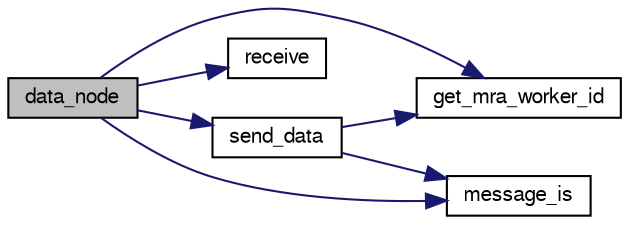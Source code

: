 digraph G
{
  edge [fontname="FreeSans",fontsize="10",labelfontname="FreeSans",labelfontsize="10"];
  node [fontname="FreeSans",fontsize="10",shape=record];
  rankdir="LR";
  Node1 [label="data_node",height=0.2,width=0.4,color="black", fillcolor="grey75", style="filled" fontcolor="black"];
  Node1 -> Node2 [color="midnightblue",fontsize="10",style="solid",fontname="FreeSans"];
  Node2 [label="get_mra_worker_id",height=0.2,width=0.4,color="black", fillcolor="white", style="filled",URL="$worker_8c.html#a5c30e22e7fb9c6f78fca445efe8277f6",tooltip="Get the ID of a worker."];
  Node1 -> Node3 [color="midnightblue",fontsize="10",style="solid",fontname="FreeSans"];
  Node3 [label="receive",height=0.2,width=0.4,color="black", fillcolor="white", style="filled",URL="$common_8c.html#a6fc60933b9eabe64a880f68eba3131cc",tooltip="Receive a message/task from a mailbox."];
  Node1 -> Node4 [color="midnightblue",fontsize="10",style="solid",fontname="FreeSans"];
  Node4 [label="message_is",height=0.2,width=0.4,color="black", fillcolor="white", style="filled",URL="$common_8c.html#ad37a02c988c597622a346cb5293243fb",tooltip="Compare the message from a task with a string."];
  Node1 -> Node5 [color="midnightblue",fontsize="10",style="solid",fontname="FreeSans"];
  Node5 [label="send_data",height=0.2,width=0.4,color="black", fillcolor="white", style="filled",URL="$mradfs_8c.html#abb3124273d864da1dbc74ef66e50ca7c",tooltip="Process that responds to data requests."];
  Node5 -> Node2 [color="midnightblue",fontsize="10",style="solid",fontname="FreeSans"];
  Node5 -> Node4 [color="midnightblue",fontsize="10",style="solid",fontname="FreeSans"];
}
